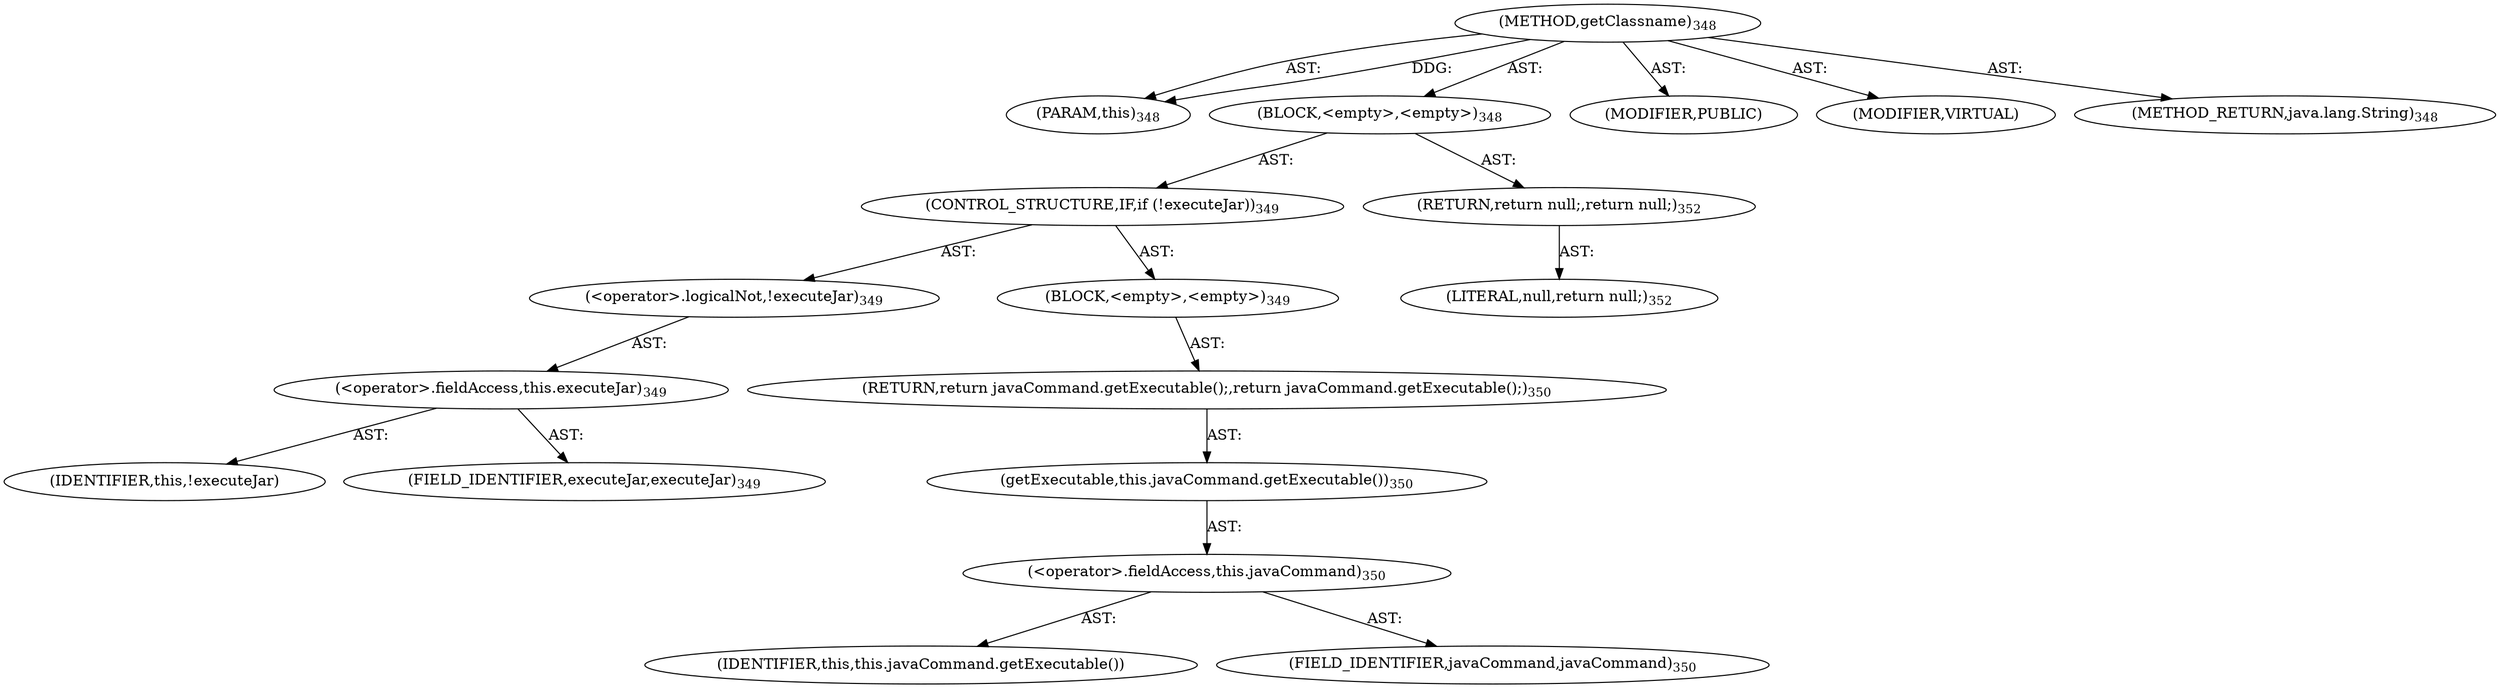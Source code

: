 digraph "getClassname" {  
"111669149717" [label = <(METHOD,getClassname)<SUB>348</SUB>> ]
"115964117030" [label = <(PARAM,this)<SUB>348</SUB>> ]
"25769803816" [label = <(BLOCK,&lt;empty&gt;,&lt;empty&gt;)<SUB>348</SUB>> ]
"47244640272" [label = <(CONTROL_STRUCTURE,IF,if (!executeJar))<SUB>349</SUB>> ]
"30064771245" [label = <(&lt;operator&gt;.logicalNot,!executeJar)<SUB>349</SUB>> ]
"30064771246" [label = <(&lt;operator&gt;.fieldAccess,this.executeJar)<SUB>349</SUB>> ]
"68719476886" [label = <(IDENTIFIER,this,!executeJar)> ]
"55834574888" [label = <(FIELD_IDENTIFIER,executeJar,executeJar)<SUB>349</SUB>> ]
"25769803817" [label = <(BLOCK,&lt;empty&gt;,&lt;empty&gt;)<SUB>349</SUB>> ]
"146028888075" [label = <(RETURN,return javaCommand.getExecutable();,return javaCommand.getExecutable();)<SUB>350</SUB>> ]
"30064771247" [label = <(getExecutable,this.javaCommand.getExecutable())<SUB>350</SUB>> ]
"30064771248" [label = <(&lt;operator&gt;.fieldAccess,this.javaCommand)<SUB>350</SUB>> ]
"68719476887" [label = <(IDENTIFIER,this,this.javaCommand.getExecutable())> ]
"55834574889" [label = <(FIELD_IDENTIFIER,javaCommand,javaCommand)<SUB>350</SUB>> ]
"146028888076" [label = <(RETURN,return null;,return null;)<SUB>352</SUB>> ]
"90194313240" [label = <(LITERAL,null,return null;)<SUB>352</SUB>> ]
"133143986229" [label = <(MODIFIER,PUBLIC)> ]
"133143986230" [label = <(MODIFIER,VIRTUAL)> ]
"128849018901" [label = <(METHOD_RETURN,java.lang.String)<SUB>348</SUB>> ]
  "111669149717" -> "115964117030"  [ label = "AST: "] 
  "111669149717" -> "25769803816"  [ label = "AST: "] 
  "111669149717" -> "133143986229"  [ label = "AST: "] 
  "111669149717" -> "133143986230"  [ label = "AST: "] 
  "111669149717" -> "128849018901"  [ label = "AST: "] 
  "25769803816" -> "47244640272"  [ label = "AST: "] 
  "25769803816" -> "146028888076"  [ label = "AST: "] 
  "47244640272" -> "30064771245"  [ label = "AST: "] 
  "47244640272" -> "25769803817"  [ label = "AST: "] 
  "30064771245" -> "30064771246"  [ label = "AST: "] 
  "30064771246" -> "68719476886"  [ label = "AST: "] 
  "30064771246" -> "55834574888"  [ label = "AST: "] 
  "25769803817" -> "146028888075"  [ label = "AST: "] 
  "146028888075" -> "30064771247"  [ label = "AST: "] 
  "30064771247" -> "30064771248"  [ label = "AST: "] 
  "30064771248" -> "68719476887"  [ label = "AST: "] 
  "30064771248" -> "55834574889"  [ label = "AST: "] 
  "146028888076" -> "90194313240"  [ label = "AST: "] 
  "111669149717" -> "115964117030"  [ label = "DDG: "] 
}
